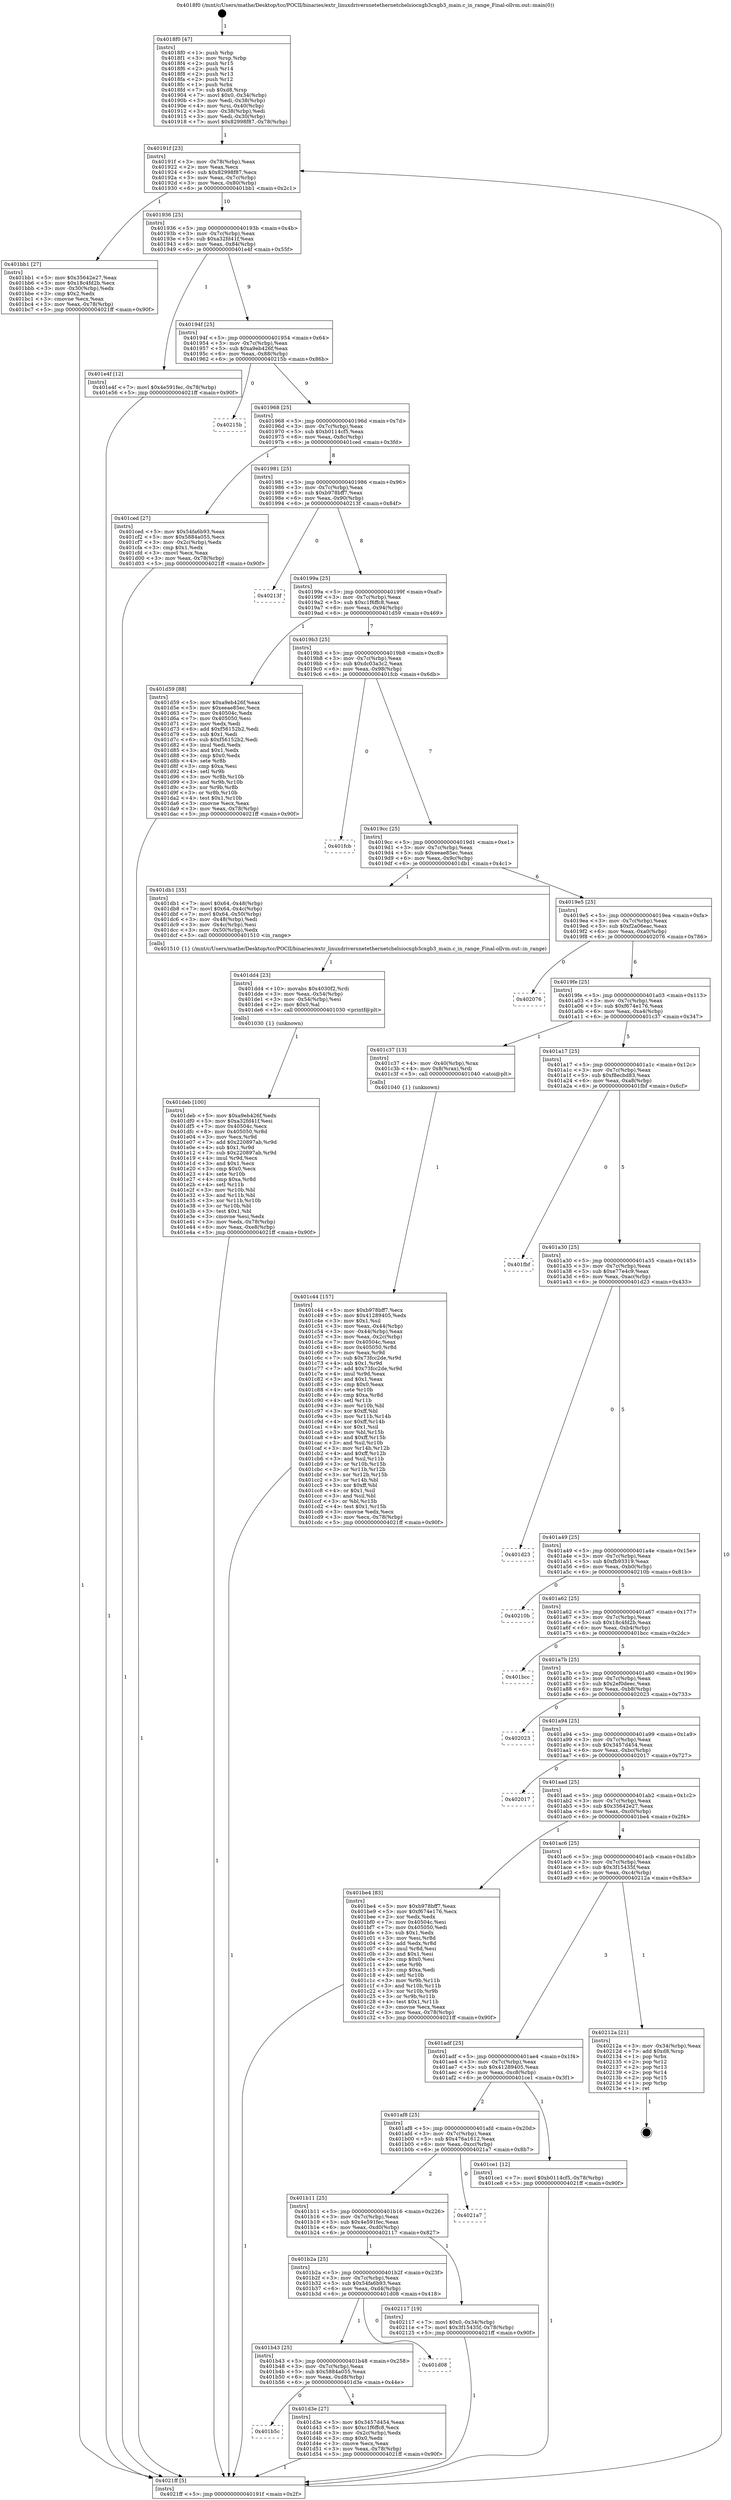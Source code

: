 digraph "0x4018f0" {
  label = "0x4018f0 (/mnt/c/Users/mathe/Desktop/tcc/POCII/binaries/extr_linuxdriversnetethernetchelsiocxgb3cxgb3_main.c_in_range_Final-ollvm.out::main(0))"
  labelloc = "t"
  node[shape=record]

  Entry [label="",width=0.3,height=0.3,shape=circle,fillcolor=black,style=filled]
  "0x40191f" [label="{
     0x40191f [23]\l
     | [instrs]\l
     &nbsp;&nbsp;0x40191f \<+3\>: mov -0x78(%rbp),%eax\l
     &nbsp;&nbsp;0x401922 \<+2\>: mov %eax,%ecx\l
     &nbsp;&nbsp;0x401924 \<+6\>: sub $0x82998f87,%ecx\l
     &nbsp;&nbsp;0x40192a \<+3\>: mov %eax,-0x7c(%rbp)\l
     &nbsp;&nbsp;0x40192d \<+3\>: mov %ecx,-0x80(%rbp)\l
     &nbsp;&nbsp;0x401930 \<+6\>: je 0000000000401bb1 \<main+0x2c1\>\l
  }"]
  "0x401bb1" [label="{
     0x401bb1 [27]\l
     | [instrs]\l
     &nbsp;&nbsp;0x401bb1 \<+5\>: mov $0x35642e27,%eax\l
     &nbsp;&nbsp;0x401bb6 \<+5\>: mov $0x18c4fd2b,%ecx\l
     &nbsp;&nbsp;0x401bbb \<+3\>: mov -0x30(%rbp),%edx\l
     &nbsp;&nbsp;0x401bbe \<+3\>: cmp $0x2,%edx\l
     &nbsp;&nbsp;0x401bc1 \<+3\>: cmovne %ecx,%eax\l
     &nbsp;&nbsp;0x401bc4 \<+3\>: mov %eax,-0x78(%rbp)\l
     &nbsp;&nbsp;0x401bc7 \<+5\>: jmp 00000000004021ff \<main+0x90f\>\l
  }"]
  "0x401936" [label="{
     0x401936 [25]\l
     | [instrs]\l
     &nbsp;&nbsp;0x401936 \<+5\>: jmp 000000000040193b \<main+0x4b\>\l
     &nbsp;&nbsp;0x40193b \<+3\>: mov -0x7c(%rbp),%eax\l
     &nbsp;&nbsp;0x40193e \<+5\>: sub $0xa32fd41f,%eax\l
     &nbsp;&nbsp;0x401943 \<+6\>: mov %eax,-0x84(%rbp)\l
     &nbsp;&nbsp;0x401949 \<+6\>: je 0000000000401e4f \<main+0x55f\>\l
  }"]
  "0x4021ff" [label="{
     0x4021ff [5]\l
     | [instrs]\l
     &nbsp;&nbsp;0x4021ff \<+5\>: jmp 000000000040191f \<main+0x2f\>\l
  }"]
  "0x4018f0" [label="{
     0x4018f0 [47]\l
     | [instrs]\l
     &nbsp;&nbsp;0x4018f0 \<+1\>: push %rbp\l
     &nbsp;&nbsp;0x4018f1 \<+3\>: mov %rsp,%rbp\l
     &nbsp;&nbsp;0x4018f4 \<+2\>: push %r15\l
     &nbsp;&nbsp;0x4018f6 \<+2\>: push %r14\l
     &nbsp;&nbsp;0x4018f8 \<+2\>: push %r13\l
     &nbsp;&nbsp;0x4018fa \<+2\>: push %r12\l
     &nbsp;&nbsp;0x4018fc \<+1\>: push %rbx\l
     &nbsp;&nbsp;0x4018fd \<+7\>: sub $0xd8,%rsp\l
     &nbsp;&nbsp;0x401904 \<+7\>: movl $0x0,-0x34(%rbp)\l
     &nbsp;&nbsp;0x40190b \<+3\>: mov %edi,-0x38(%rbp)\l
     &nbsp;&nbsp;0x40190e \<+4\>: mov %rsi,-0x40(%rbp)\l
     &nbsp;&nbsp;0x401912 \<+3\>: mov -0x38(%rbp),%edi\l
     &nbsp;&nbsp;0x401915 \<+3\>: mov %edi,-0x30(%rbp)\l
     &nbsp;&nbsp;0x401918 \<+7\>: movl $0x82998f87,-0x78(%rbp)\l
  }"]
  Exit [label="",width=0.3,height=0.3,shape=circle,fillcolor=black,style=filled,peripheries=2]
  "0x401e4f" [label="{
     0x401e4f [12]\l
     | [instrs]\l
     &nbsp;&nbsp;0x401e4f \<+7\>: movl $0x4e591fec,-0x78(%rbp)\l
     &nbsp;&nbsp;0x401e56 \<+5\>: jmp 00000000004021ff \<main+0x90f\>\l
  }"]
  "0x40194f" [label="{
     0x40194f [25]\l
     | [instrs]\l
     &nbsp;&nbsp;0x40194f \<+5\>: jmp 0000000000401954 \<main+0x64\>\l
     &nbsp;&nbsp;0x401954 \<+3\>: mov -0x7c(%rbp),%eax\l
     &nbsp;&nbsp;0x401957 \<+5\>: sub $0xa9eb426f,%eax\l
     &nbsp;&nbsp;0x40195c \<+6\>: mov %eax,-0x88(%rbp)\l
     &nbsp;&nbsp;0x401962 \<+6\>: je 000000000040215b \<main+0x86b\>\l
  }"]
  "0x401deb" [label="{
     0x401deb [100]\l
     | [instrs]\l
     &nbsp;&nbsp;0x401deb \<+5\>: mov $0xa9eb426f,%edx\l
     &nbsp;&nbsp;0x401df0 \<+5\>: mov $0xa32fd41f,%esi\l
     &nbsp;&nbsp;0x401df5 \<+7\>: mov 0x40504c,%ecx\l
     &nbsp;&nbsp;0x401dfc \<+8\>: mov 0x405050,%r8d\l
     &nbsp;&nbsp;0x401e04 \<+3\>: mov %ecx,%r9d\l
     &nbsp;&nbsp;0x401e07 \<+7\>: add $0x220897ab,%r9d\l
     &nbsp;&nbsp;0x401e0e \<+4\>: sub $0x1,%r9d\l
     &nbsp;&nbsp;0x401e12 \<+7\>: sub $0x220897ab,%r9d\l
     &nbsp;&nbsp;0x401e19 \<+4\>: imul %r9d,%ecx\l
     &nbsp;&nbsp;0x401e1d \<+3\>: and $0x1,%ecx\l
     &nbsp;&nbsp;0x401e20 \<+3\>: cmp $0x0,%ecx\l
     &nbsp;&nbsp;0x401e23 \<+4\>: sete %r10b\l
     &nbsp;&nbsp;0x401e27 \<+4\>: cmp $0xa,%r8d\l
     &nbsp;&nbsp;0x401e2b \<+4\>: setl %r11b\l
     &nbsp;&nbsp;0x401e2f \<+3\>: mov %r10b,%bl\l
     &nbsp;&nbsp;0x401e32 \<+3\>: and %r11b,%bl\l
     &nbsp;&nbsp;0x401e35 \<+3\>: xor %r11b,%r10b\l
     &nbsp;&nbsp;0x401e38 \<+3\>: or %r10b,%bl\l
     &nbsp;&nbsp;0x401e3b \<+3\>: test $0x1,%bl\l
     &nbsp;&nbsp;0x401e3e \<+3\>: cmovne %esi,%edx\l
     &nbsp;&nbsp;0x401e41 \<+3\>: mov %edx,-0x78(%rbp)\l
     &nbsp;&nbsp;0x401e44 \<+6\>: mov %eax,-0xe8(%rbp)\l
     &nbsp;&nbsp;0x401e4a \<+5\>: jmp 00000000004021ff \<main+0x90f\>\l
  }"]
  "0x40215b" [label="{
     0x40215b\l
  }", style=dashed]
  "0x401968" [label="{
     0x401968 [25]\l
     | [instrs]\l
     &nbsp;&nbsp;0x401968 \<+5\>: jmp 000000000040196d \<main+0x7d\>\l
     &nbsp;&nbsp;0x40196d \<+3\>: mov -0x7c(%rbp),%eax\l
     &nbsp;&nbsp;0x401970 \<+5\>: sub $0xb0114cf5,%eax\l
     &nbsp;&nbsp;0x401975 \<+6\>: mov %eax,-0x8c(%rbp)\l
     &nbsp;&nbsp;0x40197b \<+6\>: je 0000000000401ced \<main+0x3fd\>\l
  }"]
  "0x401dd4" [label="{
     0x401dd4 [23]\l
     | [instrs]\l
     &nbsp;&nbsp;0x401dd4 \<+10\>: movabs $0x4030f2,%rdi\l
     &nbsp;&nbsp;0x401dde \<+3\>: mov %eax,-0x54(%rbp)\l
     &nbsp;&nbsp;0x401de1 \<+3\>: mov -0x54(%rbp),%esi\l
     &nbsp;&nbsp;0x401de4 \<+2\>: mov $0x0,%al\l
     &nbsp;&nbsp;0x401de6 \<+5\>: call 0000000000401030 \<printf@plt\>\l
     | [calls]\l
     &nbsp;&nbsp;0x401030 \{1\} (unknown)\l
  }"]
  "0x401ced" [label="{
     0x401ced [27]\l
     | [instrs]\l
     &nbsp;&nbsp;0x401ced \<+5\>: mov $0x54fa6b93,%eax\l
     &nbsp;&nbsp;0x401cf2 \<+5\>: mov $0x5884a055,%ecx\l
     &nbsp;&nbsp;0x401cf7 \<+3\>: mov -0x2c(%rbp),%edx\l
     &nbsp;&nbsp;0x401cfa \<+3\>: cmp $0x1,%edx\l
     &nbsp;&nbsp;0x401cfd \<+3\>: cmovl %ecx,%eax\l
     &nbsp;&nbsp;0x401d00 \<+3\>: mov %eax,-0x78(%rbp)\l
     &nbsp;&nbsp;0x401d03 \<+5\>: jmp 00000000004021ff \<main+0x90f\>\l
  }"]
  "0x401981" [label="{
     0x401981 [25]\l
     | [instrs]\l
     &nbsp;&nbsp;0x401981 \<+5\>: jmp 0000000000401986 \<main+0x96\>\l
     &nbsp;&nbsp;0x401986 \<+3\>: mov -0x7c(%rbp),%eax\l
     &nbsp;&nbsp;0x401989 \<+5\>: sub $0xb978bff7,%eax\l
     &nbsp;&nbsp;0x40198e \<+6\>: mov %eax,-0x90(%rbp)\l
     &nbsp;&nbsp;0x401994 \<+6\>: je 000000000040213f \<main+0x84f\>\l
  }"]
  "0x401b5c" [label="{
     0x401b5c\l
  }", style=dashed]
  "0x40213f" [label="{
     0x40213f\l
  }", style=dashed]
  "0x40199a" [label="{
     0x40199a [25]\l
     | [instrs]\l
     &nbsp;&nbsp;0x40199a \<+5\>: jmp 000000000040199f \<main+0xaf\>\l
     &nbsp;&nbsp;0x40199f \<+3\>: mov -0x7c(%rbp),%eax\l
     &nbsp;&nbsp;0x4019a2 \<+5\>: sub $0xc1f6ffc8,%eax\l
     &nbsp;&nbsp;0x4019a7 \<+6\>: mov %eax,-0x94(%rbp)\l
     &nbsp;&nbsp;0x4019ad \<+6\>: je 0000000000401d59 \<main+0x469\>\l
  }"]
  "0x401d3e" [label="{
     0x401d3e [27]\l
     | [instrs]\l
     &nbsp;&nbsp;0x401d3e \<+5\>: mov $0x3457d454,%eax\l
     &nbsp;&nbsp;0x401d43 \<+5\>: mov $0xc1f6ffc8,%ecx\l
     &nbsp;&nbsp;0x401d48 \<+3\>: mov -0x2c(%rbp),%edx\l
     &nbsp;&nbsp;0x401d4b \<+3\>: cmp $0x0,%edx\l
     &nbsp;&nbsp;0x401d4e \<+3\>: cmove %ecx,%eax\l
     &nbsp;&nbsp;0x401d51 \<+3\>: mov %eax,-0x78(%rbp)\l
     &nbsp;&nbsp;0x401d54 \<+5\>: jmp 00000000004021ff \<main+0x90f\>\l
  }"]
  "0x401d59" [label="{
     0x401d59 [88]\l
     | [instrs]\l
     &nbsp;&nbsp;0x401d59 \<+5\>: mov $0xa9eb426f,%eax\l
     &nbsp;&nbsp;0x401d5e \<+5\>: mov $0xeeae85ec,%ecx\l
     &nbsp;&nbsp;0x401d63 \<+7\>: mov 0x40504c,%edx\l
     &nbsp;&nbsp;0x401d6a \<+7\>: mov 0x405050,%esi\l
     &nbsp;&nbsp;0x401d71 \<+2\>: mov %edx,%edi\l
     &nbsp;&nbsp;0x401d73 \<+6\>: add $0xf56152b2,%edi\l
     &nbsp;&nbsp;0x401d79 \<+3\>: sub $0x1,%edi\l
     &nbsp;&nbsp;0x401d7c \<+6\>: sub $0xf56152b2,%edi\l
     &nbsp;&nbsp;0x401d82 \<+3\>: imul %edi,%edx\l
     &nbsp;&nbsp;0x401d85 \<+3\>: and $0x1,%edx\l
     &nbsp;&nbsp;0x401d88 \<+3\>: cmp $0x0,%edx\l
     &nbsp;&nbsp;0x401d8b \<+4\>: sete %r8b\l
     &nbsp;&nbsp;0x401d8f \<+3\>: cmp $0xa,%esi\l
     &nbsp;&nbsp;0x401d92 \<+4\>: setl %r9b\l
     &nbsp;&nbsp;0x401d96 \<+3\>: mov %r8b,%r10b\l
     &nbsp;&nbsp;0x401d99 \<+3\>: and %r9b,%r10b\l
     &nbsp;&nbsp;0x401d9c \<+3\>: xor %r9b,%r8b\l
     &nbsp;&nbsp;0x401d9f \<+3\>: or %r8b,%r10b\l
     &nbsp;&nbsp;0x401da2 \<+4\>: test $0x1,%r10b\l
     &nbsp;&nbsp;0x401da6 \<+3\>: cmovne %ecx,%eax\l
     &nbsp;&nbsp;0x401da9 \<+3\>: mov %eax,-0x78(%rbp)\l
     &nbsp;&nbsp;0x401dac \<+5\>: jmp 00000000004021ff \<main+0x90f\>\l
  }"]
  "0x4019b3" [label="{
     0x4019b3 [25]\l
     | [instrs]\l
     &nbsp;&nbsp;0x4019b3 \<+5\>: jmp 00000000004019b8 \<main+0xc8\>\l
     &nbsp;&nbsp;0x4019b8 \<+3\>: mov -0x7c(%rbp),%eax\l
     &nbsp;&nbsp;0x4019bb \<+5\>: sub $0xdc03a3c2,%eax\l
     &nbsp;&nbsp;0x4019c0 \<+6\>: mov %eax,-0x98(%rbp)\l
     &nbsp;&nbsp;0x4019c6 \<+6\>: je 0000000000401fcb \<main+0x6db\>\l
  }"]
  "0x401b43" [label="{
     0x401b43 [25]\l
     | [instrs]\l
     &nbsp;&nbsp;0x401b43 \<+5\>: jmp 0000000000401b48 \<main+0x258\>\l
     &nbsp;&nbsp;0x401b48 \<+3\>: mov -0x7c(%rbp),%eax\l
     &nbsp;&nbsp;0x401b4b \<+5\>: sub $0x5884a055,%eax\l
     &nbsp;&nbsp;0x401b50 \<+6\>: mov %eax,-0xd8(%rbp)\l
     &nbsp;&nbsp;0x401b56 \<+6\>: je 0000000000401d3e \<main+0x44e\>\l
  }"]
  "0x401fcb" [label="{
     0x401fcb\l
  }", style=dashed]
  "0x4019cc" [label="{
     0x4019cc [25]\l
     | [instrs]\l
     &nbsp;&nbsp;0x4019cc \<+5\>: jmp 00000000004019d1 \<main+0xe1\>\l
     &nbsp;&nbsp;0x4019d1 \<+3\>: mov -0x7c(%rbp),%eax\l
     &nbsp;&nbsp;0x4019d4 \<+5\>: sub $0xeeae85ec,%eax\l
     &nbsp;&nbsp;0x4019d9 \<+6\>: mov %eax,-0x9c(%rbp)\l
     &nbsp;&nbsp;0x4019df \<+6\>: je 0000000000401db1 \<main+0x4c1\>\l
  }"]
  "0x401d08" [label="{
     0x401d08\l
  }", style=dashed]
  "0x401db1" [label="{
     0x401db1 [35]\l
     | [instrs]\l
     &nbsp;&nbsp;0x401db1 \<+7\>: movl $0x64,-0x48(%rbp)\l
     &nbsp;&nbsp;0x401db8 \<+7\>: movl $0x64,-0x4c(%rbp)\l
     &nbsp;&nbsp;0x401dbf \<+7\>: movl $0x64,-0x50(%rbp)\l
     &nbsp;&nbsp;0x401dc6 \<+3\>: mov -0x48(%rbp),%edi\l
     &nbsp;&nbsp;0x401dc9 \<+3\>: mov -0x4c(%rbp),%esi\l
     &nbsp;&nbsp;0x401dcc \<+3\>: mov -0x50(%rbp),%edx\l
     &nbsp;&nbsp;0x401dcf \<+5\>: call 0000000000401510 \<in_range\>\l
     | [calls]\l
     &nbsp;&nbsp;0x401510 \{1\} (/mnt/c/Users/mathe/Desktop/tcc/POCII/binaries/extr_linuxdriversnetethernetchelsiocxgb3cxgb3_main.c_in_range_Final-ollvm.out::in_range)\l
  }"]
  "0x4019e5" [label="{
     0x4019e5 [25]\l
     | [instrs]\l
     &nbsp;&nbsp;0x4019e5 \<+5\>: jmp 00000000004019ea \<main+0xfa\>\l
     &nbsp;&nbsp;0x4019ea \<+3\>: mov -0x7c(%rbp),%eax\l
     &nbsp;&nbsp;0x4019ed \<+5\>: sub $0xf2a06eac,%eax\l
     &nbsp;&nbsp;0x4019f2 \<+6\>: mov %eax,-0xa0(%rbp)\l
     &nbsp;&nbsp;0x4019f8 \<+6\>: je 0000000000402076 \<main+0x786\>\l
  }"]
  "0x401b2a" [label="{
     0x401b2a [25]\l
     | [instrs]\l
     &nbsp;&nbsp;0x401b2a \<+5\>: jmp 0000000000401b2f \<main+0x23f\>\l
     &nbsp;&nbsp;0x401b2f \<+3\>: mov -0x7c(%rbp),%eax\l
     &nbsp;&nbsp;0x401b32 \<+5\>: sub $0x54fa6b93,%eax\l
     &nbsp;&nbsp;0x401b37 \<+6\>: mov %eax,-0xd4(%rbp)\l
     &nbsp;&nbsp;0x401b3d \<+6\>: je 0000000000401d08 \<main+0x418\>\l
  }"]
  "0x402076" [label="{
     0x402076\l
  }", style=dashed]
  "0x4019fe" [label="{
     0x4019fe [25]\l
     | [instrs]\l
     &nbsp;&nbsp;0x4019fe \<+5\>: jmp 0000000000401a03 \<main+0x113\>\l
     &nbsp;&nbsp;0x401a03 \<+3\>: mov -0x7c(%rbp),%eax\l
     &nbsp;&nbsp;0x401a06 \<+5\>: sub $0xf674e176,%eax\l
     &nbsp;&nbsp;0x401a0b \<+6\>: mov %eax,-0xa4(%rbp)\l
     &nbsp;&nbsp;0x401a11 \<+6\>: je 0000000000401c37 \<main+0x347\>\l
  }"]
  "0x402117" [label="{
     0x402117 [19]\l
     | [instrs]\l
     &nbsp;&nbsp;0x402117 \<+7\>: movl $0x0,-0x34(%rbp)\l
     &nbsp;&nbsp;0x40211e \<+7\>: movl $0x3f15435f,-0x78(%rbp)\l
     &nbsp;&nbsp;0x402125 \<+5\>: jmp 00000000004021ff \<main+0x90f\>\l
  }"]
  "0x401c37" [label="{
     0x401c37 [13]\l
     | [instrs]\l
     &nbsp;&nbsp;0x401c37 \<+4\>: mov -0x40(%rbp),%rax\l
     &nbsp;&nbsp;0x401c3b \<+4\>: mov 0x8(%rax),%rdi\l
     &nbsp;&nbsp;0x401c3f \<+5\>: call 0000000000401040 \<atoi@plt\>\l
     | [calls]\l
     &nbsp;&nbsp;0x401040 \{1\} (unknown)\l
  }"]
  "0x401a17" [label="{
     0x401a17 [25]\l
     | [instrs]\l
     &nbsp;&nbsp;0x401a17 \<+5\>: jmp 0000000000401a1c \<main+0x12c\>\l
     &nbsp;&nbsp;0x401a1c \<+3\>: mov -0x7c(%rbp),%eax\l
     &nbsp;&nbsp;0x401a1f \<+5\>: sub $0xf8ecbd83,%eax\l
     &nbsp;&nbsp;0x401a24 \<+6\>: mov %eax,-0xa8(%rbp)\l
     &nbsp;&nbsp;0x401a2a \<+6\>: je 0000000000401fbf \<main+0x6cf\>\l
  }"]
  "0x401b11" [label="{
     0x401b11 [25]\l
     | [instrs]\l
     &nbsp;&nbsp;0x401b11 \<+5\>: jmp 0000000000401b16 \<main+0x226\>\l
     &nbsp;&nbsp;0x401b16 \<+3\>: mov -0x7c(%rbp),%eax\l
     &nbsp;&nbsp;0x401b19 \<+5\>: sub $0x4e591fec,%eax\l
     &nbsp;&nbsp;0x401b1e \<+6\>: mov %eax,-0xd0(%rbp)\l
     &nbsp;&nbsp;0x401b24 \<+6\>: je 0000000000402117 \<main+0x827\>\l
  }"]
  "0x401fbf" [label="{
     0x401fbf\l
  }", style=dashed]
  "0x401a30" [label="{
     0x401a30 [25]\l
     | [instrs]\l
     &nbsp;&nbsp;0x401a30 \<+5\>: jmp 0000000000401a35 \<main+0x145\>\l
     &nbsp;&nbsp;0x401a35 \<+3\>: mov -0x7c(%rbp),%eax\l
     &nbsp;&nbsp;0x401a38 \<+5\>: sub $0xe77e4c9,%eax\l
     &nbsp;&nbsp;0x401a3d \<+6\>: mov %eax,-0xac(%rbp)\l
     &nbsp;&nbsp;0x401a43 \<+6\>: je 0000000000401d23 \<main+0x433\>\l
  }"]
  "0x4021a7" [label="{
     0x4021a7\l
  }", style=dashed]
  "0x401d23" [label="{
     0x401d23\l
  }", style=dashed]
  "0x401a49" [label="{
     0x401a49 [25]\l
     | [instrs]\l
     &nbsp;&nbsp;0x401a49 \<+5\>: jmp 0000000000401a4e \<main+0x15e\>\l
     &nbsp;&nbsp;0x401a4e \<+3\>: mov -0x7c(%rbp),%eax\l
     &nbsp;&nbsp;0x401a51 \<+5\>: sub $0xfb93319,%eax\l
     &nbsp;&nbsp;0x401a56 \<+6\>: mov %eax,-0xb0(%rbp)\l
     &nbsp;&nbsp;0x401a5c \<+6\>: je 000000000040210b \<main+0x81b\>\l
  }"]
  "0x401af8" [label="{
     0x401af8 [25]\l
     | [instrs]\l
     &nbsp;&nbsp;0x401af8 \<+5\>: jmp 0000000000401afd \<main+0x20d\>\l
     &nbsp;&nbsp;0x401afd \<+3\>: mov -0x7c(%rbp),%eax\l
     &nbsp;&nbsp;0x401b00 \<+5\>: sub $0x476a1612,%eax\l
     &nbsp;&nbsp;0x401b05 \<+6\>: mov %eax,-0xcc(%rbp)\l
     &nbsp;&nbsp;0x401b0b \<+6\>: je 00000000004021a7 \<main+0x8b7\>\l
  }"]
  "0x40210b" [label="{
     0x40210b\l
  }", style=dashed]
  "0x401a62" [label="{
     0x401a62 [25]\l
     | [instrs]\l
     &nbsp;&nbsp;0x401a62 \<+5\>: jmp 0000000000401a67 \<main+0x177\>\l
     &nbsp;&nbsp;0x401a67 \<+3\>: mov -0x7c(%rbp),%eax\l
     &nbsp;&nbsp;0x401a6a \<+5\>: sub $0x18c4fd2b,%eax\l
     &nbsp;&nbsp;0x401a6f \<+6\>: mov %eax,-0xb4(%rbp)\l
     &nbsp;&nbsp;0x401a75 \<+6\>: je 0000000000401bcc \<main+0x2dc\>\l
  }"]
  "0x401ce1" [label="{
     0x401ce1 [12]\l
     | [instrs]\l
     &nbsp;&nbsp;0x401ce1 \<+7\>: movl $0xb0114cf5,-0x78(%rbp)\l
     &nbsp;&nbsp;0x401ce8 \<+5\>: jmp 00000000004021ff \<main+0x90f\>\l
  }"]
  "0x401bcc" [label="{
     0x401bcc\l
  }", style=dashed]
  "0x401a7b" [label="{
     0x401a7b [25]\l
     | [instrs]\l
     &nbsp;&nbsp;0x401a7b \<+5\>: jmp 0000000000401a80 \<main+0x190\>\l
     &nbsp;&nbsp;0x401a80 \<+3\>: mov -0x7c(%rbp),%eax\l
     &nbsp;&nbsp;0x401a83 \<+5\>: sub $0x2ef0deec,%eax\l
     &nbsp;&nbsp;0x401a88 \<+6\>: mov %eax,-0xb8(%rbp)\l
     &nbsp;&nbsp;0x401a8e \<+6\>: je 0000000000402023 \<main+0x733\>\l
  }"]
  "0x401adf" [label="{
     0x401adf [25]\l
     | [instrs]\l
     &nbsp;&nbsp;0x401adf \<+5\>: jmp 0000000000401ae4 \<main+0x1f4\>\l
     &nbsp;&nbsp;0x401ae4 \<+3\>: mov -0x7c(%rbp),%eax\l
     &nbsp;&nbsp;0x401ae7 \<+5\>: sub $0x41289405,%eax\l
     &nbsp;&nbsp;0x401aec \<+6\>: mov %eax,-0xc8(%rbp)\l
     &nbsp;&nbsp;0x401af2 \<+6\>: je 0000000000401ce1 \<main+0x3f1\>\l
  }"]
  "0x402023" [label="{
     0x402023\l
  }", style=dashed]
  "0x401a94" [label="{
     0x401a94 [25]\l
     | [instrs]\l
     &nbsp;&nbsp;0x401a94 \<+5\>: jmp 0000000000401a99 \<main+0x1a9\>\l
     &nbsp;&nbsp;0x401a99 \<+3\>: mov -0x7c(%rbp),%eax\l
     &nbsp;&nbsp;0x401a9c \<+5\>: sub $0x3457d454,%eax\l
     &nbsp;&nbsp;0x401aa1 \<+6\>: mov %eax,-0xbc(%rbp)\l
     &nbsp;&nbsp;0x401aa7 \<+6\>: je 0000000000402017 \<main+0x727\>\l
  }"]
  "0x40212a" [label="{
     0x40212a [21]\l
     | [instrs]\l
     &nbsp;&nbsp;0x40212a \<+3\>: mov -0x34(%rbp),%eax\l
     &nbsp;&nbsp;0x40212d \<+7\>: add $0xd8,%rsp\l
     &nbsp;&nbsp;0x402134 \<+1\>: pop %rbx\l
     &nbsp;&nbsp;0x402135 \<+2\>: pop %r12\l
     &nbsp;&nbsp;0x402137 \<+2\>: pop %r13\l
     &nbsp;&nbsp;0x402139 \<+2\>: pop %r14\l
     &nbsp;&nbsp;0x40213b \<+2\>: pop %r15\l
     &nbsp;&nbsp;0x40213d \<+1\>: pop %rbp\l
     &nbsp;&nbsp;0x40213e \<+1\>: ret\l
  }"]
  "0x402017" [label="{
     0x402017\l
  }", style=dashed]
  "0x401aad" [label="{
     0x401aad [25]\l
     | [instrs]\l
     &nbsp;&nbsp;0x401aad \<+5\>: jmp 0000000000401ab2 \<main+0x1c2\>\l
     &nbsp;&nbsp;0x401ab2 \<+3\>: mov -0x7c(%rbp),%eax\l
     &nbsp;&nbsp;0x401ab5 \<+5\>: sub $0x35642e27,%eax\l
     &nbsp;&nbsp;0x401aba \<+6\>: mov %eax,-0xc0(%rbp)\l
     &nbsp;&nbsp;0x401ac0 \<+6\>: je 0000000000401be4 \<main+0x2f4\>\l
  }"]
  "0x401c44" [label="{
     0x401c44 [157]\l
     | [instrs]\l
     &nbsp;&nbsp;0x401c44 \<+5\>: mov $0xb978bff7,%ecx\l
     &nbsp;&nbsp;0x401c49 \<+5\>: mov $0x41289405,%edx\l
     &nbsp;&nbsp;0x401c4e \<+3\>: mov $0x1,%sil\l
     &nbsp;&nbsp;0x401c51 \<+3\>: mov %eax,-0x44(%rbp)\l
     &nbsp;&nbsp;0x401c54 \<+3\>: mov -0x44(%rbp),%eax\l
     &nbsp;&nbsp;0x401c57 \<+3\>: mov %eax,-0x2c(%rbp)\l
     &nbsp;&nbsp;0x401c5a \<+7\>: mov 0x40504c,%eax\l
     &nbsp;&nbsp;0x401c61 \<+8\>: mov 0x405050,%r8d\l
     &nbsp;&nbsp;0x401c69 \<+3\>: mov %eax,%r9d\l
     &nbsp;&nbsp;0x401c6c \<+7\>: sub $0x73fcc2de,%r9d\l
     &nbsp;&nbsp;0x401c73 \<+4\>: sub $0x1,%r9d\l
     &nbsp;&nbsp;0x401c77 \<+7\>: add $0x73fcc2de,%r9d\l
     &nbsp;&nbsp;0x401c7e \<+4\>: imul %r9d,%eax\l
     &nbsp;&nbsp;0x401c82 \<+3\>: and $0x1,%eax\l
     &nbsp;&nbsp;0x401c85 \<+3\>: cmp $0x0,%eax\l
     &nbsp;&nbsp;0x401c88 \<+4\>: sete %r10b\l
     &nbsp;&nbsp;0x401c8c \<+4\>: cmp $0xa,%r8d\l
     &nbsp;&nbsp;0x401c90 \<+4\>: setl %r11b\l
     &nbsp;&nbsp;0x401c94 \<+3\>: mov %r10b,%bl\l
     &nbsp;&nbsp;0x401c97 \<+3\>: xor $0xff,%bl\l
     &nbsp;&nbsp;0x401c9a \<+3\>: mov %r11b,%r14b\l
     &nbsp;&nbsp;0x401c9d \<+4\>: xor $0xff,%r14b\l
     &nbsp;&nbsp;0x401ca1 \<+4\>: xor $0x1,%sil\l
     &nbsp;&nbsp;0x401ca5 \<+3\>: mov %bl,%r15b\l
     &nbsp;&nbsp;0x401ca8 \<+4\>: and $0xff,%r15b\l
     &nbsp;&nbsp;0x401cac \<+3\>: and %sil,%r10b\l
     &nbsp;&nbsp;0x401caf \<+3\>: mov %r14b,%r12b\l
     &nbsp;&nbsp;0x401cb2 \<+4\>: and $0xff,%r12b\l
     &nbsp;&nbsp;0x401cb6 \<+3\>: and %sil,%r11b\l
     &nbsp;&nbsp;0x401cb9 \<+3\>: or %r10b,%r15b\l
     &nbsp;&nbsp;0x401cbc \<+3\>: or %r11b,%r12b\l
     &nbsp;&nbsp;0x401cbf \<+3\>: xor %r12b,%r15b\l
     &nbsp;&nbsp;0x401cc2 \<+3\>: or %r14b,%bl\l
     &nbsp;&nbsp;0x401cc5 \<+3\>: xor $0xff,%bl\l
     &nbsp;&nbsp;0x401cc8 \<+4\>: or $0x1,%sil\l
     &nbsp;&nbsp;0x401ccc \<+3\>: and %sil,%bl\l
     &nbsp;&nbsp;0x401ccf \<+3\>: or %bl,%r15b\l
     &nbsp;&nbsp;0x401cd2 \<+4\>: test $0x1,%r15b\l
     &nbsp;&nbsp;0x401cd6 \<+3\>: cmovne %edx,%ecx\l
     &nbsp;&nbsp;0x401cd9 \<+3\>: mov %ecx,-0x78(%rbp)\l
     &nbsp;&nbsp;0x401cdc \<+5\>: jmp 00000000004021ff \<main+0x90f\>\l
  }"]
  "0x401be4" [label="{
     0x401be4 [83]\l
     | [instrs]\l
     &nbsp;&nbsp;0x401be4 \<+5\>: mov $0xb978bff7,%eax\l
     &nbsp;&nbsp;0x401be9 \<+5\>: mov $0xf674e176,%ecx\l
     &nbsp;&nbsp;0x401bee \<+2\>: xor %edx,%edx\l
     &nbsp;&nbsp;0x401bf0 \<+7\>: mov 0x40504c,%esi\l
     &nbsp;&nbsp;0x401bf7 \<+7\>: mov 0x405050,%edi\l
     &nbsp;&nbsp;0x401bfe \<+3\>: sub $0x1,%edx\l
     &nbsp;&nbsp;0x401c01 \<+3\>: mov %esi,%r8d\l
     &nbsp;&nbsp;0x401c04 \<+3\>: add %edx,%r8d\l
     &nbsp;&nbsp;0x401c07 \<+4\>: imul %r8d,%esi\l
     &nbsp;&nbsp;0x401c0b \<+3\>: and $0x1,%esi\l
     &nbsp;&nbsp;0x401c0e \<+3\>: cmp $0x0,%esi\l
     &nbsp;&nbsp;0x401c11 \<+4\>: sete %r9b\l
     &nbsp;&nbsp;0x401c15 \<+3\>: cmp $0xa,%edi\l
     &nbsp;&nbsp;0x401c18 \<+4\>: setl %r10b\l
     &nbsp;&nbsp;0x401c1c \<+3\>: mov %r9b,%r11b\l
     &nbsp;&nbsp;0x401c1f \<+3\>: and %r10b,%r11b\l
     &nbsp;&nbsp;0x401c22 \<+3\>: xor %r10b,%r9b\l
     &nbsp;&nbsp;0x401c25 \<+3\>: or %r9b,%r11b\l
     &nbsp;&nbsp;0x401c28 \<+4\>: test $0x1,%r11b\l
     &nbsp;&nbsp;0x401c2c \<+3\>: cmovne %ecx,%eax\l
     &nbsp;&nbsp;0x401c2f \<+3\>: mov %eax,-0x78(%rbp)\l
     &nbsp;&nbsp;0x401c32 \<+5\>: jmp 00000000004021ff \<main+0x90f\>\l
  }"]
  "0x401ac6" [label="{
     0x401ac6 [25]\l
     | [instrs]\l
     &nbsp;&nbsp;0x401ac6 \<+5\>: jmp 0000000000401acb \<main+0x1db\>\l
     &nbsp;&nbsp;0x401acb \<+3\>: mov -0x7c(%rbp),%eax\l
     &nbsp;&nbsp;0x401ace \<+5\>: sub $0x3f15435f,%eax\l
     &nbsp;&nbsp;0x401ad3 \<+6\>: mov %eax,-0xc4(%rbp)\l
     &nbsp;&nbsp;0x401ad9 \<+6\>: je 000000000040212a \<main+0x83a\>\l
  }"]
  Entry -> "0x4018f0" [label=" 1"]
  "0x40191f" -> "0x401bb1" [label=" 1"]
  "0x40191f" -> "0x401936" [label=" 10"]
  "0x401bb1" -> "0x4021ff" [label=" 1"]
  "0x4018f0" -> "0x40191f" [label=" 1"]
  "0x4021ff" -> "0x40191f" [label=" 10"]
  "0x40212a" -> Exit [label=" 1"]
  "0x401936" -> "0x401e4f" [label=" 1"]
  "0x401936" -> "0x40194f" [label=" 9"]
  "0x402117" -> "0x4021ff" [label=" 1"]
  "0x40194f" -> "0x40215b" [label=" 0"]
  "0x40194f" -> "0x401968" [label=" 9"]
  "0x401e4f" -> "0x4021ff" [label=" 1"]
  "0x401968" -> "0x401ced" [label=" 1"]
  "0x401968" -> "0x401981" [label=" 8"]
  "0x401deb" -> "0x4021ff" [label=" 1"]
  "0x401981" -> "0x40213f" [label=" 0"]
  "0x401981" -> "0x40199a" [label=" 8"]
  "0x401dd4" -> "0x401deb" [label=" 1"]
  "0x40199a" -> "0x401d59" [label=" 1"]
  "0x40199a" -> "0x4019b3" [label=" 7"]
  "0x401db1" -> "0x401dd4" [label=" 1"]
  "0x4019b3" -> "0x401fcb" [label=" 0"]
  "0x4019b3" -> "0x4019cc" [label=" 7"]
  "0x401d3e" -> "0x4021ff" [label=" 1"]
  "0x4019cc" -> "0x401db1" [label=" 1"]
  "0x4019cc" -> "0x4019e5" [label=" 6"]
  "0x401b43" -> "0x401b5c" [label=" 0"]
  "0x4019e5" -> "0x402076" [label=" 0"]
  "0x4019e5" -> "0x4019fe" [label=" 6"]
  "0x401d59" -> "0x4021ff" [label=" 1"]
  "0x4019fe" -> "0x401c37" [label=" 1"]
  "0x4019fe" -> "0x401a17" [label=" 5"]
  "0x401b2a" -> "0x401b43" [label=" 1"]
  "0x401a17" -> "0x401fbf" [label=" 0"]
  "0x401a17" -> "0x401a30" [label=" 5"]
  "0x401b43" -> "0x401d3e" [label=" 1"]
  "0x401a30" -> "0x401d23" [label=" 0"]
  "0x401a30" -> "0x401a49" [label=" 5"]
  "0x401b11" -> "0x401b2a" [label=" 1"]
  "0x401a49" -> "0x40210b" [label=" 0"]
  "0x401a49" -> "0x401a62" [label=" 5"]
  "0x401b2a" -> "0x401d08" [label=" 0"]
  "0x401a62" -> "0x401bcc" [label=" 0"]
  "0x401a62" -> "0x401a7b" [label=" 5"]
  "0x401af8" -> "0x401b11" [label=" 2"]
  "0x401a7b" -> "0x402023" [label=" 0"]
  "0x401a7b" -> "0x401a94" [label=" 5"]
  "0x401b11" -> "0x402117" [label=" 1"]
  "0x401a94" -> "0x402017" [label=" 0"]
  "0x401a94" -> "0x401aad" [label=" 5"]
  "0x401ced" -> "0x4021ff" [label=" 1"]
  "0x401aad" -> "0x401be4" [label=" 1"]
  "0x401aad" -> "0x401ac6" [label=" 4"]
  "0x401be4" -> "0x4021ff" [label=" 1"]
  "0x401c37" -> "0x401c44" [label=" 1"]
  "0x401c44" -> "0x4021ff" [label=" 1"]
  "0x401ce1" -> "0x4021ff" [label=" 1"]
  "0x401ac6" -> "0x40212a" [label=" 1"]
  "0x401ac6" -> "0x401adf" [label=" 3"]
  "0x401af8" -> "0x4021a7" [label=" 0"]
  "0x401adf" -> "0x401ce1" [label=" 1"]
  "0x401adf" -> "0x401af8" [label=" 2"]
}
